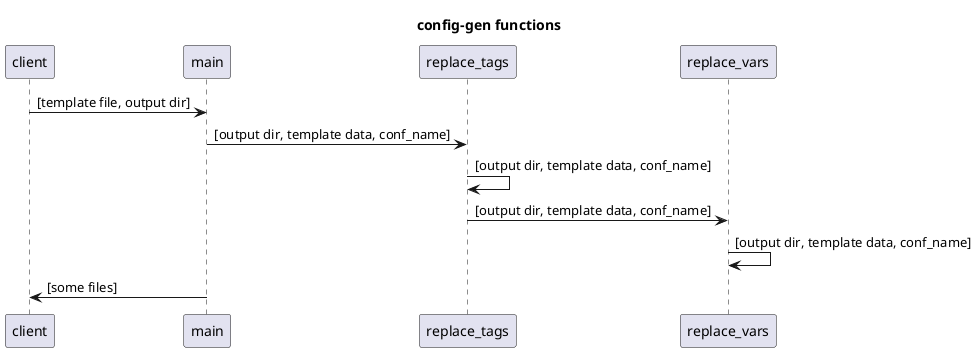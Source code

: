 @startuml
title config-gen functions
client -> main :  [template file, output dir]
main -> replace_tags : [output dir, template data, conf_name]
replace_tags -> replace_tags : [output dir, template data, conf_name]
replace_tags -> replace_vars : [output dir, template data, conf_name]
replace_vars -> replace_vars : [output dir, template data, conf_name]
main -> client : [some files]
@enduml
